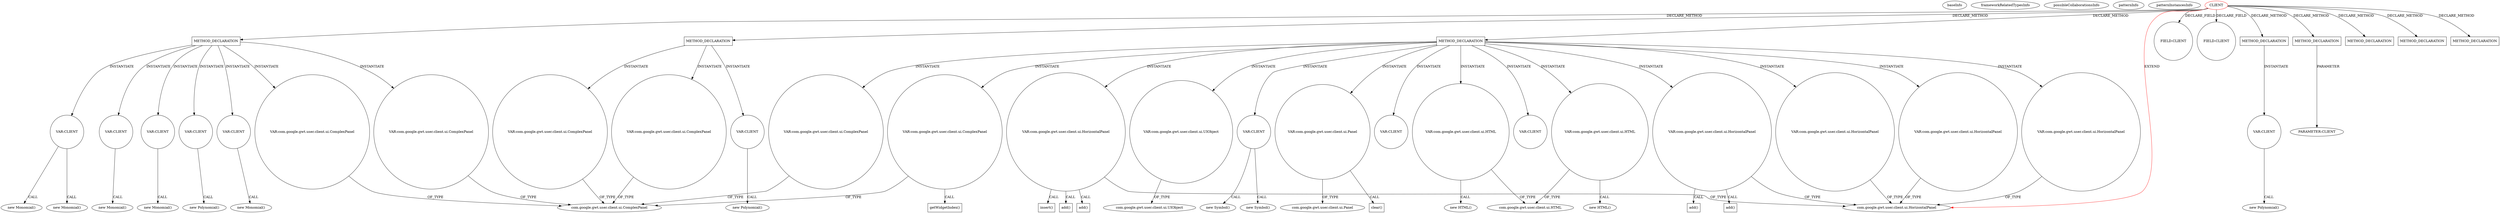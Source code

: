 digraph {
baseInfo[graphId=754,category="pattern",isAnonymous=false,possibleRelation=false]
frameworkRelatedTypesInfo[0="com.google.gwt.user.client.ui.HorizontalPanel"]
possibleCollaborationsInfo[]
patternInfo[frequency=2.0,patternRootClient=0]
patternInstancesInfo[0="luxferrari-AlgebrApp~/luxferrari-AlgebrApp/AlgebrApp-master/AlgebrApp/src/org/luxferrari/algebrapp/client/Product.java~Product~3664",1="luxferrari-AlgebrApp~/luxferrari-AlgebrApp/AlgebrApp-master/AlgebrApp/src/org/luxferrari/algebrapp/client/SubPolynomial.java~SubPolynomial~3660"]
211[label="new Monomial()",vertexType="CONSTRUCTOR_CALL",isFrameworkType=false]
203[label="VAR:CLIENT",vertexType="VARIABLE_EXPRESION",isFrameworkType=false,shape=circle]
158[label="METHOD_DECLARATION",vertexType="CLIENT_METHOD_DECLARATION",isFrameworkType=false,shape=box]
0[label="CLIENT",vertexType="ROOT_CLIENT_CLASS_DECLARATION",isFrameworkType=false,color=red]
28[label="METHOD_DECLARATION",vertexType="CLIENT_METHOD_DECLARATION",isFrameworkType=false,shape=box]
41[label="VAR:com.google.gwt.user.client.ui.UIObject",vertexType="VARIABLE_EXPRESION",isFrameworkType=false,shape=circle]
4[label="FIELD:CLIENT",vertexType="FIELD_DECLARATION",isFrameworkType=false,shape=circle]
7[label="FIELD:CLIENT",vertexType="FIELD_DECLARATION",isFrameworkType=false,shape=circle]
43[label="com.google.gwt.user.client.ui.UIObject",vertexType="FRAMEWORK_CLASS_TYPE",isFrameworkType=false]
89[label="VAR:CLIENT",vertexType="VARIABLE_EXPRESION",isFrameworkType=false,shape=circle]
202[label="new Monomial()",vertexType="CONSTRUCTOR_CALL",isFrameworkType=false]
194[label="VAR:CLIENT",vertexType="VARIABLE_EXPRESION",isFrameworkType=false,shape=circle]
193[label="new Monomial()",vertexType="CONSTRUCTOR_CALL",isFrameworkType=false]
172[label="VAR:CLIENT",vertexType="VARIABLE_EXPRESION",isFrameworkType=false,shape=circle]
171[label="new Monomial()",vertexType="CONSTRUCTOR_CALL",isFrameworkType=false]
57[label="VAR:CLIENT",vertexType="VARIABLE_EXPRESION",isFrameworkType=false,shape=circle]
51[label="VAR:CLIENT",vertexType="VARIABLE_EXPRESION",isFrameworkType=false,shape=circle]
161[label="VAR:CLIENT",vertexType="VARIABLE_EXPRESION",isFrameworkType=false,shape=circle]
182[label="VAR:CLIENT",vertexType="VARIABLE_EXPRESION",isFrameworkType=false,shape=circle]
190[label="VAR:com.google.gwt.user.client.ui.ComplexPanel",vertexType="VARIABLE_EXPRESION",isFrameworkType=false,shape=circle]
1[label="com.google.gwt.user.client.ui.HorizontalPanel",vertexType="FRAMEWORK_CLASS_TYPE",isFrameworkType=false]
132[label="new Symbol()",vertexType="CONSTRUCTOR_CALL",isFrameworkType=false]
74[label="new Symbol()",vertexType="CONSTRUCTOR_CALL",isFrameworkType=false]
29[label="VAR:com.google.gwt.user.client.ui.Panel",vertexType="VARIABLE_EXPRESION",isFrameworkType=false,shape=circle]
40[label="com.google.gwt.user.client.ui.ComplexPanel",vertexType="FRAMEWORK_CLASS_TYPE",isFrameworkType=false]
31[label="com.google.gwt.user.client.ui.Panel",vertexType="FRAMEWORK_CLASS_TYPE",isFrameworkType=false]
154[label="VAR:com.google.gwt.user.client.ui.ComplexPanel",vertexType="VARIABLE_EXPRESION",isFrameworkType=false,shape=circle]
151[label="VAR:com.google.gwt.user.client.ui.ComplexPanel",vertexType="VARIABLE_EXPRESION",isFrameworkType=false,shape=circle]
141[label="VAR:com.google.gwt.user.client.ui.HTML",vertexType="VARIABLE_EXPRESION",isFrameworkType=false,shape=circle]
140[label="new HTML()",vertexType="CONSTRUCTOR_CALL",isFrameworkType=false]
84[label="com.google.gwt.user.client.ui.HTML",vertexType="FRAMEWORK_CLASS_TYPE",isFrameworkType=false]
215[label="METHOD_DECLARATION",vertexType="CLIENT_METHOD_DECLARATION",isFrameworkType=false,shape=box]
226[label="VAR:CLIENT",vertexType="VARIABLE_EXPRESION",isFrameworkType=false,shape=circle]
44[label="VAR:com.google.gwt.user.client.ui.ComplexPanel",vertexType="VARIABLE_EXPRESION",isFrameworkType=false,shape=circle]
83[label="VAR:com.google.gwt.user.client.ui.HTML",vertexType="VARIABLE_EXPRESION",isFrameworkType=false,shape=circle]
82[label="new HTML()",vertexType="CONSTRUCTOR_CALL",isFrameworkType=false]
146[label="METHOD_DECLARATION",vertexType="CLIENT_METHOD_DECLARATION",isFrameworkType=false,shape=box]
149[label="VAR:CLIENT",vertexType="VARIABLE_EXPRESION",isFrameworkType=false,shape=circle]
181[label="new Monomial()",vertexType="CONSTRUCTOR_CALL",isFrameworkType=false]
65[label="VAR:com.google.gwt.user.client.ui.ComplexPanel",vertexType="VARIABLE_EXPRESION",isFrameworkType=false,shape=circle]
208[label="VAR:com.google.gwt.user.client.ui.ComplexPanel",vertexType="VARIABLE_EXPRESION",isFrameworkType=false,shape=circle]
45[label="getWidgetIndex()",vertexType="INSIDE_CALL",isFrameworkType=false,shape=box]
20[label="METHOD_DECLARATION",vertexType="CLIENT_METHOD_DECLARATION",isFrameworkType=false,shape=box]
21[label="PARAMETER:CLIENT",vertexType="PARAMETER_DECLARATION",isFrameworkType=false]
17[label="METHOD_DECLARATION",vertexType="CLIENT_METHOD_DECLARATION",isFrameworkType=false,shape=box]
15[label="METHOD_DECLARATION",vertexType="CLIENT_METHOD_DECLARATION",isFrameworkType=false,shape=box]
13[label="METHOD_DECLARATION",vertexType="CLIENT_METHOD_DECLARATION",isFrameworkType=false,shape=box]
30[label="clear()",vertexType="INSIDE_CALL",isFrameworkType=false,shape=box]
160[label="new Polynomial()",vertexType="CONSTRUCTOR_CALL",isFrameworkType=false]
225[label="new Polynomial()",vertexType="CONSTRUCTOR_CALL",isFrameworkType=false]
148[label="new Polynomial()",vertexType="CONSTRUCTOR_CALL",isFrameworkType=false]
47[label="VAR:com.google.gwt.user.client.ui.HorizontalPanel",vertexType="VARIABLE_EXPRESION",isFrameworkType=false,shape=circle]
64[label="add()",vertexType="INSIDE_CALL",isFrameworkType=false,shape=box]
101[label="VAR:com.google.gwt.user.client.ui.HorizontalPanel",vertexType="VARIABLE_EXPRESION",isFrameworkType=false,shape=circle]
81[label="add()",vertexType="INSIDE_CALL",isFrameworkType=false,shape=box]
104[label="VAR:com.google.gwt.user.client.ui.HorizontalPanel",vertexType="VARIABLE_EXPRESION",isFrameworkType=false,shape=circle]
139[label="add()",vertexType="INSIDE_CALL",isFrameworkType=false,shape=box]
85[label="VAR:com.google.gwt.user.client.ui.HorizontalPanel",vertexType="VARIABLE_EXPRESION",isFrameworkType=false,shape=circle]
105[label="add()",vertexType="INSIDE_CALL",isFrameworkType=false,shape=box]
143[label="VAR:com.google.gwt.user.client.ui.HorizontalPanel",vertexType="VARIABLE_EXPRESION",isFrameworkType=false,shape=circle]
112[label="insert()",vertexType="INSIDE_CALL",isFrameworkType=false,shape=box]
104->105[label="CALL"]
158->182[label="INSTANTIATE"]
146->154[label="INSTANTIATE"]
146->151[label="INSTANTIATE"]
83->82[label="CALL"]
141->140[label="CALL"]
28->104[label="INSTANTIATE"]
83->84[label="OF_TYPE"]
28->29[label="INSTANTIATE"]
101->1[label="OF_TYPE"]
47->81[label="CALL"]
158->194[label="INSTANTIATE"]
28->141[label="INSTANTIATE"]
172->171[label="CALL"]
158->208[label="INSTANTIATE"]
194->193[label="CALL"]
57->74[label="CALL"]
0->13[label="DECLARE_METHOD"]
28->101[label="INSTANTIATE"]
47->1[label="OF_TYPE"]
143->1[label="OF_TYPE"]
226->225[label="CALL"]
141->84[label="OF_TYPE"]
0->1[label="EXTEND",color=red]
151->40[label="OF_TYPE"]
104->112[label="CALL"]
0->28[label="DECLARE_METHOD"]
0->15[label="DECLARE_METHOD"]
28->143[label="INSTANTIATE"]
0->7[label="DECLARE_FIELD"]
28->47[label="INSTANTIATE"]
28->57[label="INSTANTIATE"]
0->20[label="DECLARE_METHOD"]
44->40[label="OF_TYPE"]
28->41[label="INSTANTIATE"]
158->190[label="INSTANTIATE"]
0->146[label="DECLARE_METHOD"]
29->30[label="CALL"]
0->215[label="DECLARE_METHOD"]
0->17[label="DECLARE_METHOD"]
215->226[label="INSTANTIATE"]
41->43[label="OF_TYPE"]
158->203[label="INSTANTIATE"]
28->89[label="INSTANTIATE"]
203->202[label="CALL"]
28->65[label="INSTANTIATE"]
28->85[label="INSTANTIATE"]
47->64[label="CALL"]
158->172[label="INSTANTIATE"]
208->40[label="OF_TYPE"]
65->40[label="OF_TYPE"]
20->21[label="PARAMETER"]
104->139[label="CALL"]
0->4[label="DECLARE_FIELD"]
104->1[label="OF_TYPE"]
203->211[label="CALL"]
85->1[label="OF_TYPE"]
149->148[label="CALL"]
158->161[label="INSTANTIATE"]
161->160[label="CALL"]
44->45[label="CALL"]
190->40[label="OF_TYPE"]
57->132[label="CALL"]
29->31[label="OF_TYPE"]
182->181[label="CALL"]
154->40[label="OF_TYPE"]
0->158[label="DECLARE_METHOD"]
146->149[label="INSTANTIATE"]
28->44[label="INSTANTIATE"]
28->51[label="INSTANTIATE"]
28->83[label="INSTANTIATE"]
}
